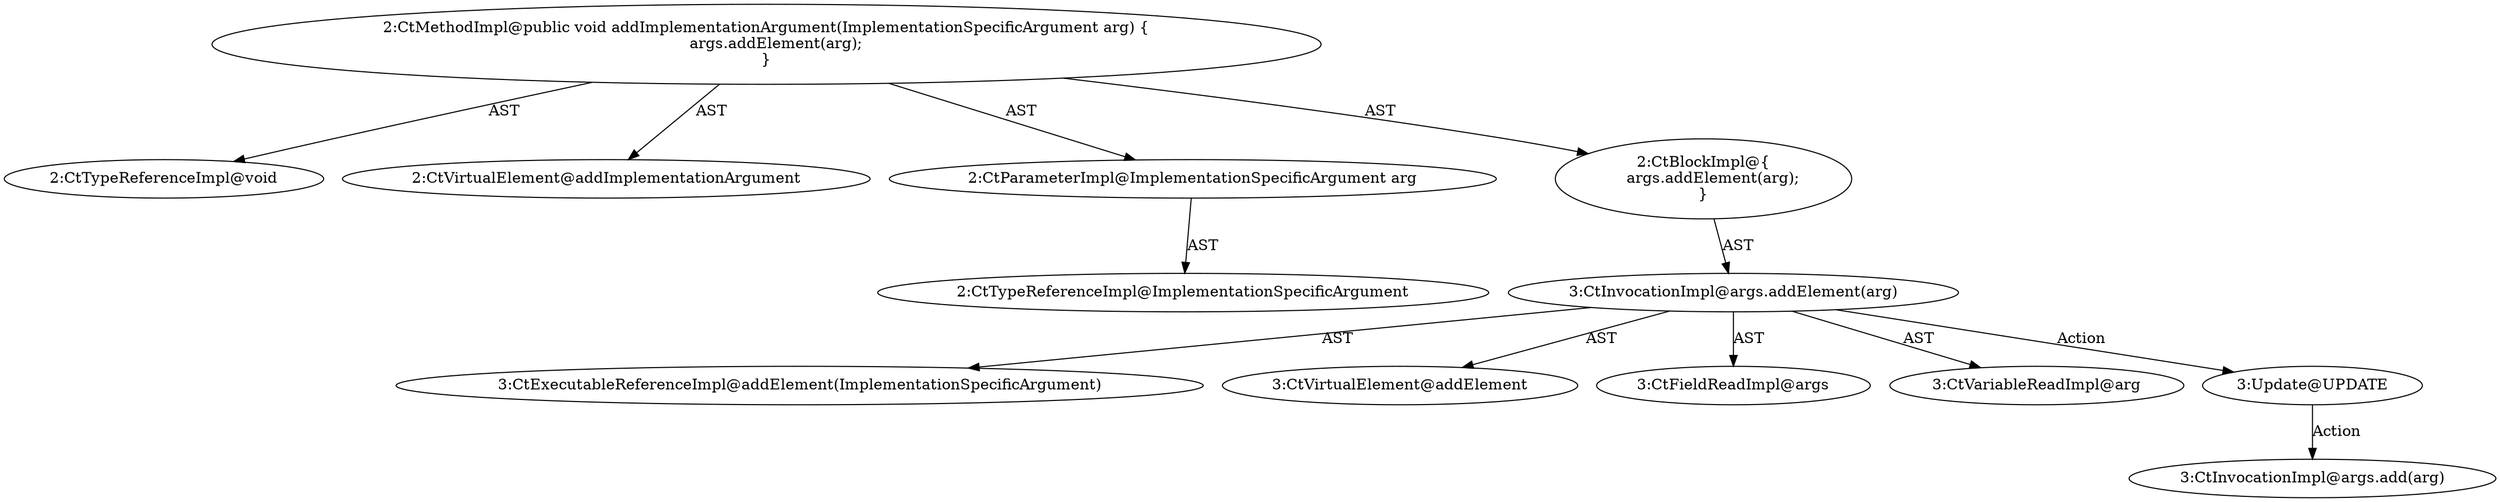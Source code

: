 digraph "addImplementationArgument#?,ImplementationSpecificArgument" {
0 [label="2:CtTypeReferenceImpl@void" shape=ellipse]
1 [label="2:CtVirtualElement@addImplementationArgument" shape=ellipse]
2 [label="2:CtParameterImpl@ImplementationSpecificArgument arg" shape=ellipse]
3 [label="2:CtTypeReferenceImpl@ImplementationSpecificArgument" shape=ellipse]
4 [label="3:CtExecutableReferenceImpl@addElement(ImplementationSpecificArgument)" shape=ellipse]
5 [label="3:CtVirtualElement@addElement" shape=ellipse]
6 [label="3:CtFieldReadImpl@args" shape=ellipse]
7 [label="3:CtVariableReadImpl@arg" shape=ellipse]
8 [label="3:CtInvocationImpl@args.addElement(arg)" shape=ellipse]
9 [label="2:CtBlockImpl@\{
    args.addElement(arg);
\}" shape=ellipse]
10 [label="2:CtMethodImpl@public void addImplementationArgument(ImplementationSpecificArgument arg) \{
    args.addElement(arg);
\}" shape=ellipse]
11 [label="3:Update@UPDATE" shape=ellipse]
12 [label="3:CtInvocationImpl@args.add(arg)" shape=ellipse]
2 -> 3 [label="AST"];
8 -> 5 [label="AST"];
8 -> 6 [label="AST"];
8 -> 4 [label="AST"];
8 -> 7 [label="AST"];
8 -> 11 [label="Action"];
9 -> 8 [label="AST"];
10 -> 1 [label="AST"];
10 -> 0 [label="AST"];
10 -> 2 [label="AST"];
10 -> 9 [label="AST"];
11 -> 12 [label="Action"];
}